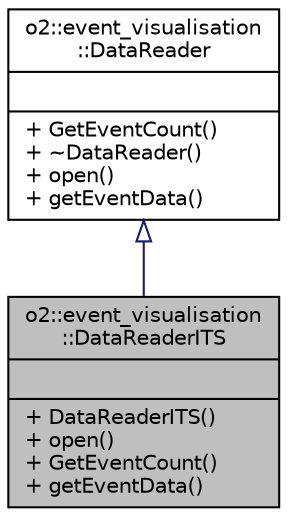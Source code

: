 digraph "o2::event_visualisation::DataReaderITS"
{
 // INTERACTIVE_SVG=YES
  bgcolor="transparent";
  edge [fontname="Helvetica",fontsize="10",labelfontname="Helvetica",labelfontsize="10"];
  node [fontname="Helvetica",fontsize="10",shape=record];
  Node1 [label="{o2::event_visualisation\l::DataReaderITS\n||+ DataReaderITS()\l+ open()\l+ GetEventCount()\l+ getEventData()\l}",height=0.2,width=0.4,color="black", fillcolor="grey75", style="filled", fontcolor="black"];
  Node2 -> Node1 [dir="back",color="midnightblue",fontsize="10",style="solid",arrowtail="onormal",fontname="Helvetica"];
  Node2 [label="{o2::event_visualisation\l::DataReader\n||+ GetEventCount()\l+ ~DataReader()\l+ open()\l+ getEventData()\l}",height=0.2,width=0.4,color="black",URL="$d9/ded/classo2_1_1event__visualisation_1_1DataReader.html"];
}

